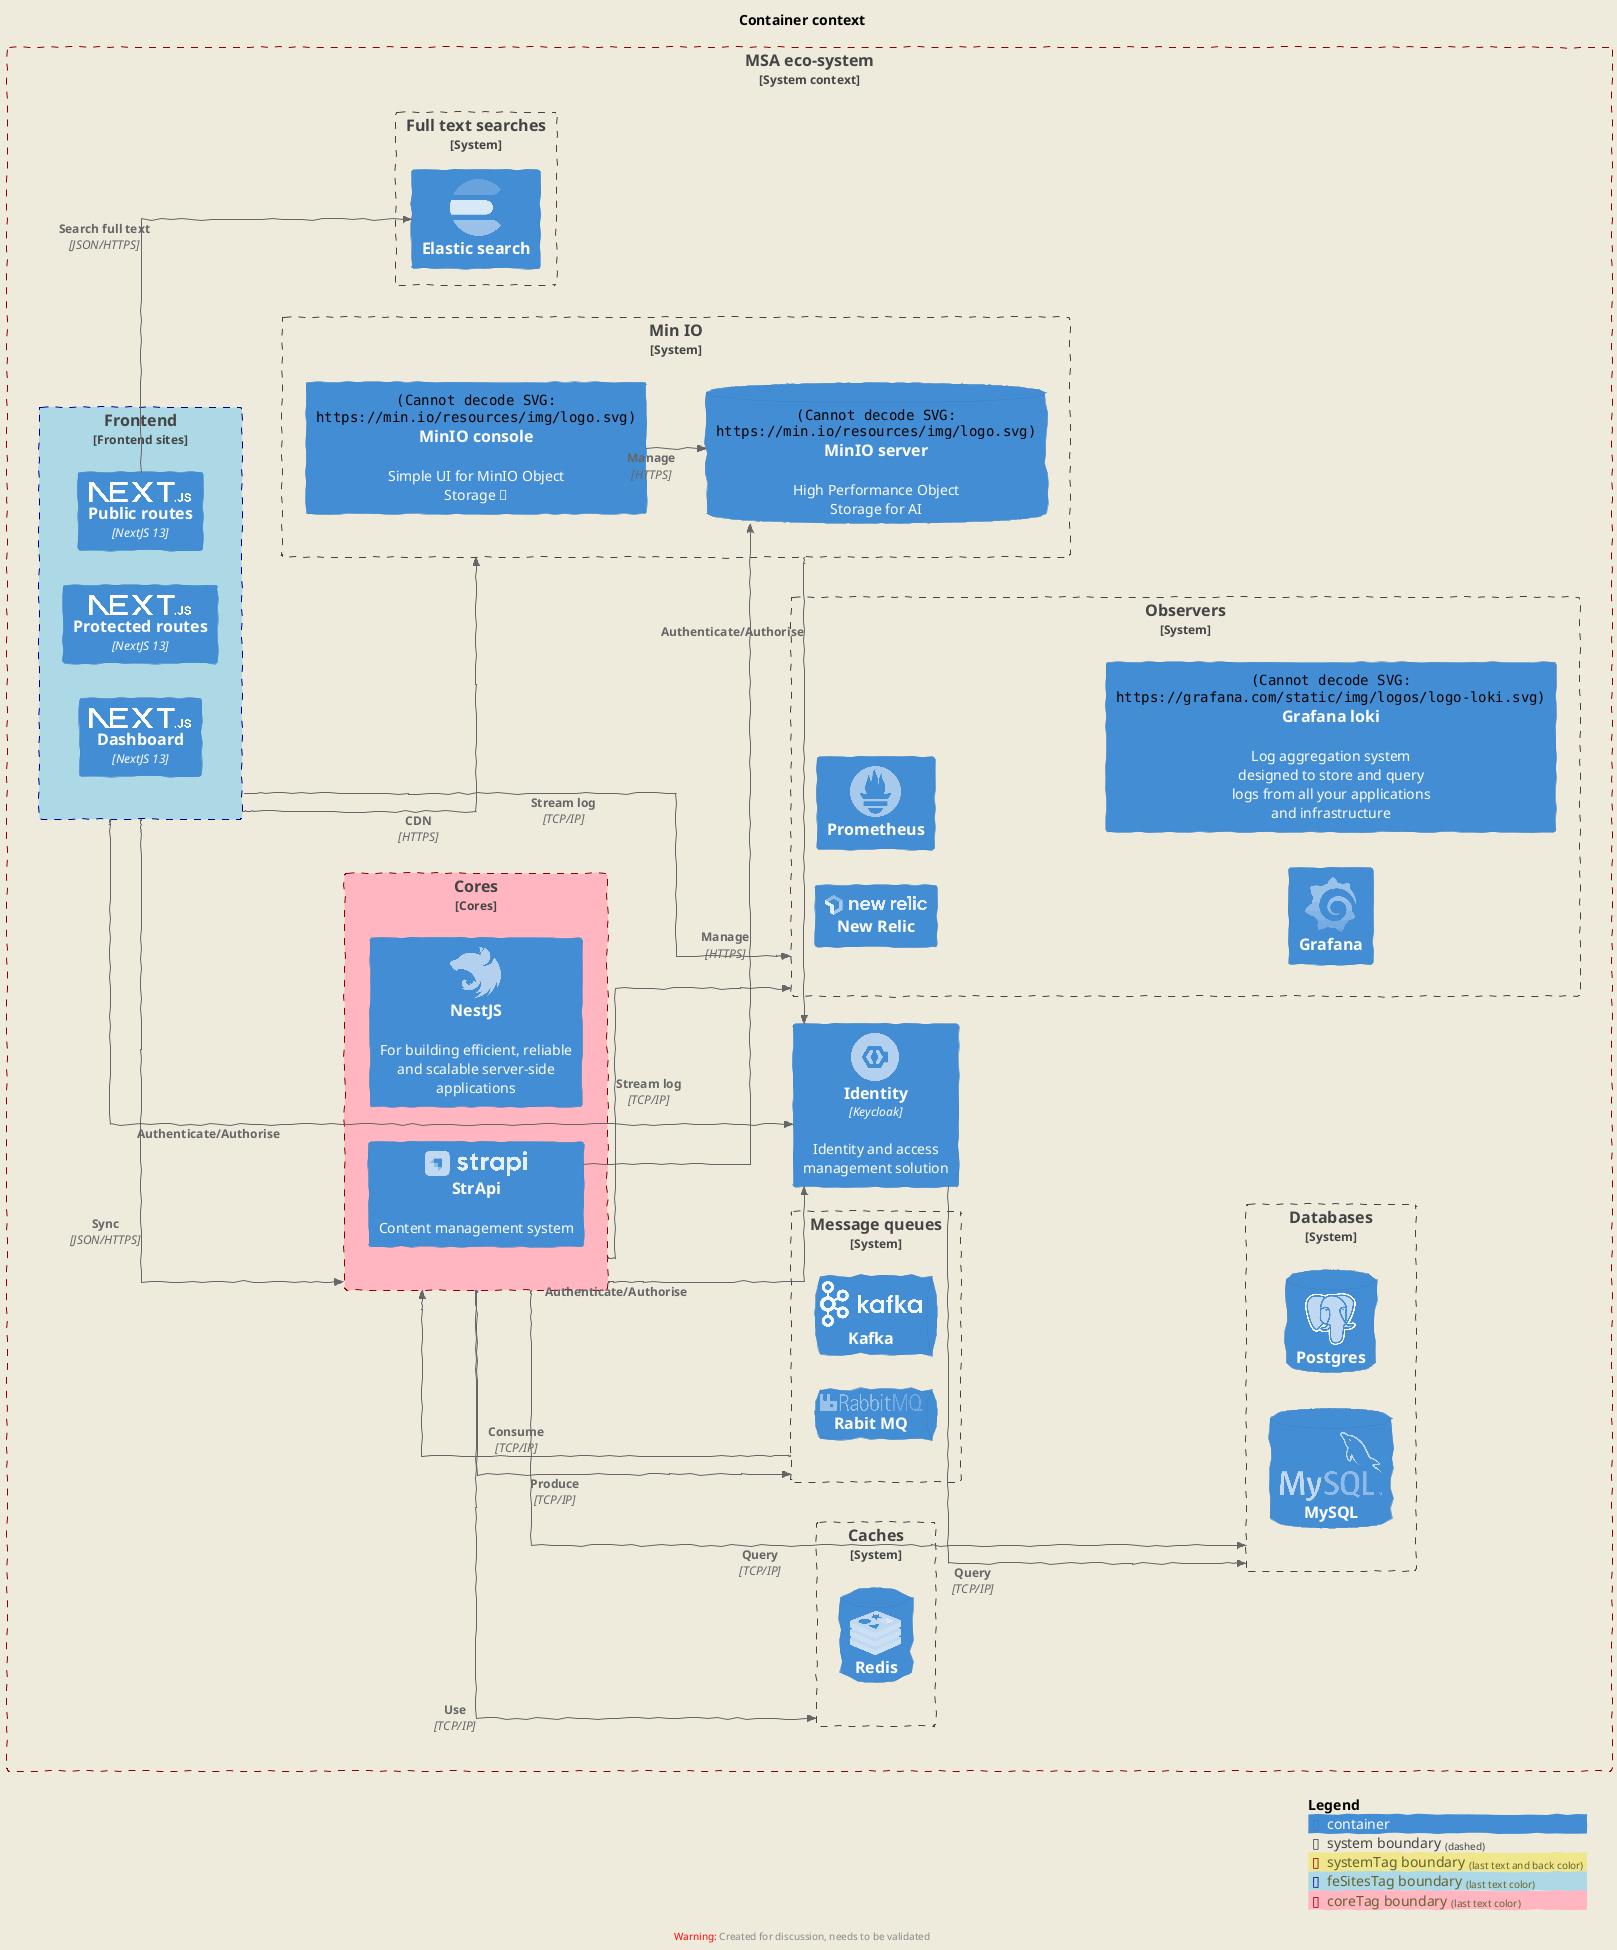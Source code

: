 @startuml Container context
!include <C4/C4_Container>

!include <logos/nestjs.puml>
!include <logos/strapi.puml>
!include <logos/nextjs.puml>
!include <logos/new-relic.puml>
!include <logos/postgresql.puml>
!include <logos/mysql.puml>
!include <logos/redis.puml>
!include <logos/kafka.puml>
!include <logos/rabbitmq.puml>
!include <logos/elasticsearch.puml>
!include <logos/kibana.puml>
!include <logos/prometheus.puml>
!include <logos/grafana.puml>
!include <cloudinsight/keycloak.puml>

title Container context

LAYOUT_AS_SKETCH()
LAYOUT_LANDSCAPE()
LAYOUT_WITH_LEGEND()

AddBoundaryTag(systemTag, $borderColor="DarkRed", $type="System context")
AddBoundaryTag(feSitesTag, $borderColor="DarkBlue", $bgColor="LightBlue", $type="Frontend sites")
AddBoundaryTag(coreTag, $borderColor="DarkRed", $bgColor="LightPink", $type="Cores")
AddBoundaryTag(dataStoreTag, $borderColor="", $bgColor="LightYellow", $type="Data store")

System_Boundary(systemBoundary, "MSA eco-system", $tags="systemTag") {
  System_Boundary(feSystemB, "Frontend", $tags="feSitesTag") {
    Container(fePublic, "Public routes", "NextJS 13", $sprite="nextjs")
    Container(feProtected, "Protected routes", "NextJS 13", $sprite="nextjs")

    Container(feDashboard, "Dashboard", "NextJS 13", $sprite="nextjs")
  }

  System_Boundary(cores, "Cores", $tags="coreTag") {
    Container(coreNestJs, "NestJS", $descr="For building efficient, reliable and scalable server-side applications", $sprite="nestjs")
    Container(coreStrApi, "StrApi", $descr="Content management system", $sprite="strapi")
  }
  
  Container(keycloak, "Identity", "Keycloak", $descr="Identity and access management solution", $sprite="keycloak", $link="https://www.keycloak.org/")

  System_Boundary(databases, "Databases") {
    ContainerDb(postgres, "Postgres", $sprite="postgresql")
    ContainerDb(MySQL, "MySQL", $sprite="mysql")
  }

  System_Boundary(caches, "Caches") {
    ContainerDb(redis, "Redis", $sprite="redis")
  }

  System_Boundary(messageQueues, "Message queues") {
    ContainerQueue(kafka, "Kafka", $sprite="kafka")
    ContainerQueue(rabitMQ, "Rabit MQ", $sprite="rabbitmq")
  }

  System_Boundary(searchFullTexts, "Full text searches") {
    Container(elasticsearch, "Elastic search", $sprite="elasticsearch", $link="https://www.elastic.co/elasticsearch/")
  }

  System_Boundary(observers, "Observers"){
    Container(newRelic, "New Relic", $sprite="new-relic", $link="https://newrelic.com/")

    Container(prometheus, "Prometheus", $sprite="prometheus")
    Container(grafana, "Grafana", $sprite="grafana")
    Container(grafanaLoki, "Grafana loki", $descr="Log aggregation system designed to store and query logs from all your applications and infrastructure", $sprite="img:https://grafana.com/static/img/logos/logo-loki.svg")
  }

  System_Boundary(minIoB, "Min IO"){
    Container(minIoConsole, "MinIO console", $descr="Simple UI for MinIO Object Storage 🧮", $sprite="img:https://min.io/resources/img/logo.svg", $link="https://github.com/minio/console")
    ContainerDb(minIoServer, "MinIO server", $descr="High Performance Object Storage for AI", $sprite="img:https://min.io/resources/img/logo.svg", $link="https://github.com/minio/minio")
  }
}

Rel(minIoConsole, minIoServer, "Manage", "HTTPS")
Rel(coreStrApi, minIoServer, "Manage", "HTTPS")

Rel(feSystemB, minIoB, "CDN", "HTTPS")
Rel(feSystemB, cores, "Sync", "JSON/HTTPS")

Rel(feSystemB, keycloak, "Authenticate/Authorise")
Rel(cores, keycloak, "Authenticate/Authorise")
Rel(minIoB, keycloak, "Authenticate/Authorise")
Rel(keycloak, databases, "Query", "TCP/IP")

Rel(cores, databases, "Query", "TCP/IP")

Rel(cores, caches, "Use", "TCP/IP")

Rel(cores, messageQueues, "Produce", "TCP/IP")
Rel(messageQueues, cores, "Consume", "TCP/IP")

Rel(cores, observers, "Stream log", "TCP/IP")
Rel(feSystemB, observers, "Stream log", "TCP/IP")

Rel(fePublic, elasticsearch, "Search full text", "JSON/HTTPS")

SHOW_LEGEND()

skinparam linetype ortho
' skinparam linetype polyline
' !pragma layout elk

@enduml
